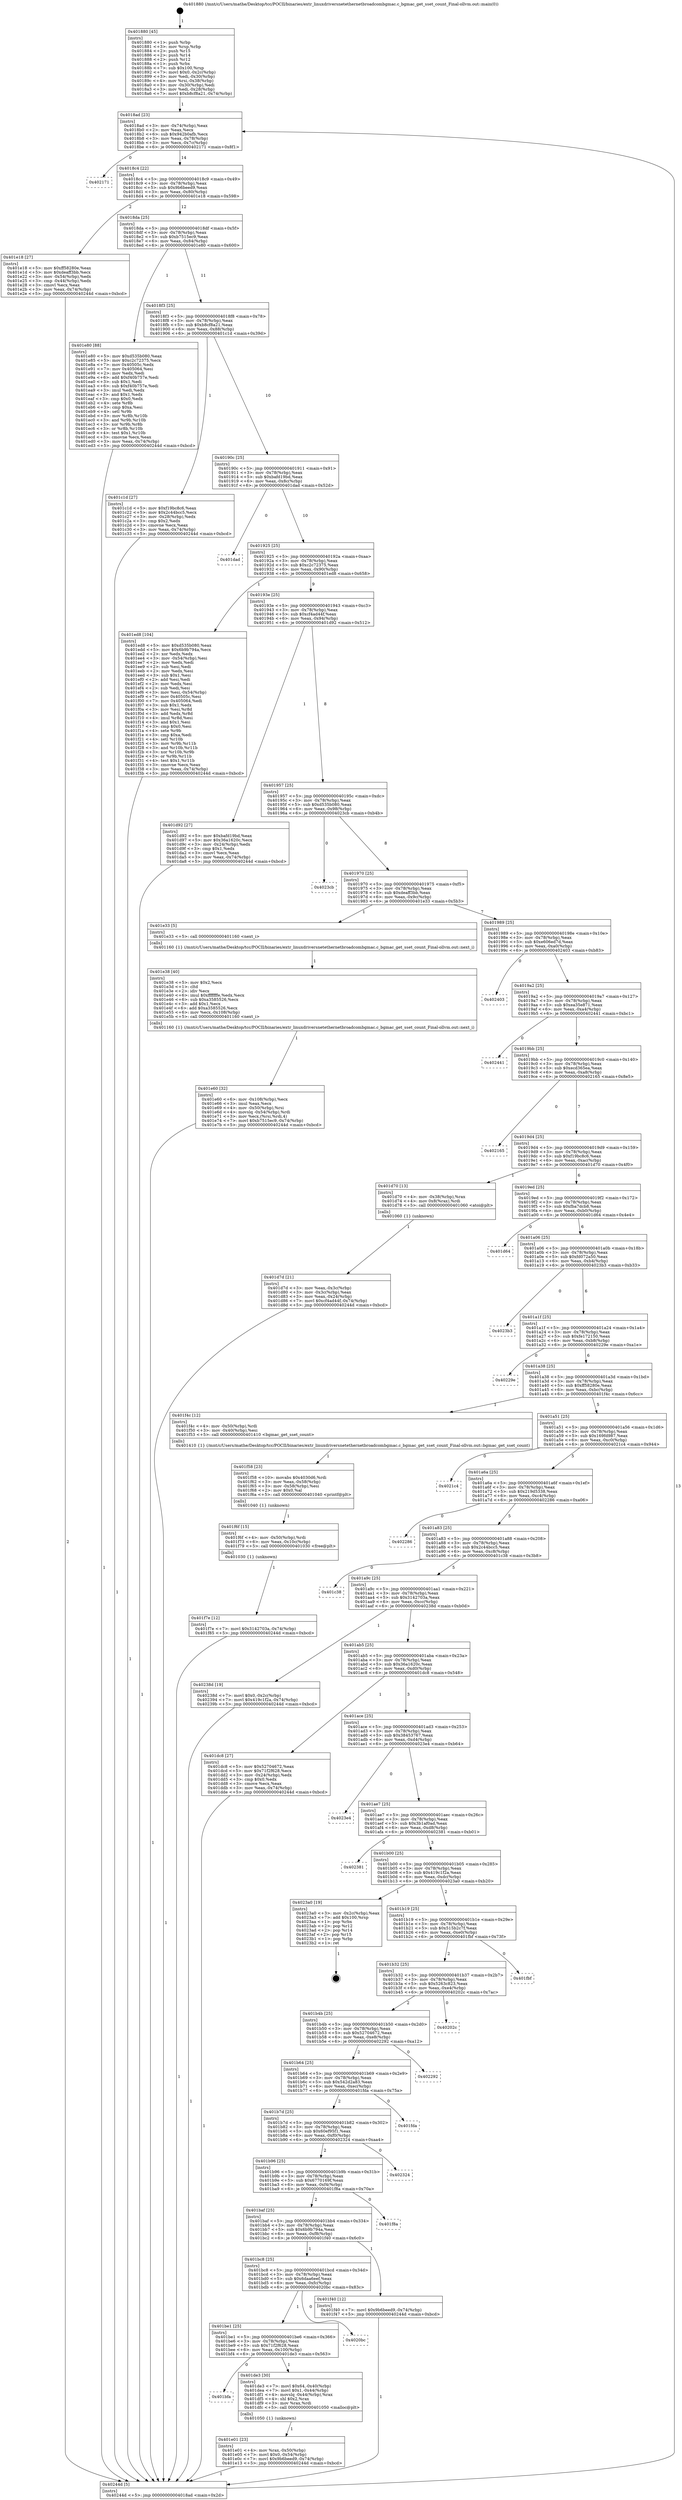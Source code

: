 digraph "0x401880" {
  label = "0x401880 (/mnt/c/Users/mathe/Desktop/tcc/POCII/binaries/extr_linuxdriversnetethernetbroadcombgmac.c_bgmac_get_sset_count_Final-ollvm.out::main(0))"
  labelloc = "t"
  node[shape=record]

  Entry [label="",width=0.3,height=0.3,shape=circle,fillcolor=black,style=filled]
  "0x4018ad" [label="{
     0x4018ad [23]\l
     | [instrs]\l
     &nbsp;&nbsp;0x4018ad \<+3\>: mov -0x74(%rbp),%eax\l
     &nbsp;&nbsp;0x4018b0 \<+2\>: mov %eax,%ecx\l
     &nbsp;&nbsp;0x4018b2 \<+6\>: sub $0x942b0afb,%ecx\l
     &nbsp;&nbsp;0x4018b8 \<+3\>: mov %eax,-0x78(%rbp)\l
     &nbsp;&nbsp;0x4018bb \<+3\>: mov %ecx,-0x7c(%rbp)\l
     &nbsp;&nbsp;0x4018be \<+6\>: je 0000000000402171 \<main+0x8f1\>\l
  }"]
  "0x402171" [label="{
     0x402171\l
  }", style=dashed]
  "0x4018c4" [label="{
     0x4018c4 [22]\l
     | [instrs]\l
     &nbsp;&nbsp;0x4018c4 \<+5\>: jmp 00000000004018c9 \<main+0x49\>\l
     &nbsp;&nbsp;0x4018c9 \<+3\>: mov -0x78(%rbp),%eax\l
     &nbsp;&nbsp;0x4018cc \<+5\>: sub $0x9b6beed9,%eax\l
     &nbsp;&nbsp;0x4018d1 \<+3\>: mov %eax,-0x80(%rbp)\l
     &nbsp;&nbsp;0x4018d4 \<+6\>: je 0000000000401e18 \<main+0x598\>\l
  }"]
  Exit [label="",width=0.3,height=0.3,shape=circle,fillcolor=black,style=filled,peripheries=2]
  "0x401e18" [label="{
     0x401e18 [27]\l
     | [instrs]\l
     &nbsp;&nbsp;0x401e18 \<+5\>: mov $0xff58280e,%eax\l
     &nbsp;&nbsp;0x401e1d \<+5\>: mov $0xdeaff3bb,%ecx\l
     &nbsp;&nbsp;0x401e22 \<+3\>: mov -0x54(%rbp),%edx\l
     &nbsp;&nbsp;0x401e25 \<+3\>: cmp -0x44(%rbp),%edx\l
     &nbsp;&nbsp;0x401e28 \<+3\>: cmovl %ecx,%eax\l
     &nbsp;&nbsp;0x401e2b \<+3\>: mov %eax,-0x74(%rbp)\l
     &nbsp;&nbsp;0x401e2e \<+5\>: jmp 000000000040244d \<main+0xbcd\>\l
  }"]
  "0x4018da" [label="{
     0x4018da [25]\l
     | [instrs]\l
     &nbsp;&nbsp;0x4018da \<+5\>: jmp 00000000004018df \<main+0x5f\>\l
     &nbsp;&nbsp;0x4018df \<+3\>: mov -0x78(%rbp),%eax\l
     &nbsp;&nbsp;0x4018e2 \<+5\>: sub $0xb7515ec9,%eax\l
     &nbsp;&nbsp;0x4018e7 \<+6\>: mov %eax,-0x84(%rbp)\l
     &nbsp;&nbsp;0x4018ed \<+6\>: je 0000000000401e80 \<main+0x600\>\l
  }"]
  "0x401f7e" [label="{
     0x401f7e [12]\l
     | [instrs]\l
     &nbsp;&nbsp;0x401f7e \<+7\>: movl $0x3142703a,-0x74(%rbp)\l
     &nbsp;&nbsp;0x401f85 \<+5\>: jmp 000000000040244d \<main+0xbcd\>\l
  }"]
  "0x401e80" [label="{
     0x401e80 [88]\l
     | [instrs]\l
     &nbsp;&nbsp;0x401e80 \<+5\>: mov $0xd535b080,%eax\l
     &nbsp;&nbsp;0x401e85 \<+5\>: mov $0xc2c72375,%ecx\l
     &nbsp;&nbsp;0x401e8a \<+7\>: mov 0x40505c,%edx\l
     &nbsp;&nbsp;0x401e91 \<+7\>: mov 0x405064,%esi\l
     &nbsp;&nbsp;0x401e98 \<+2\>: mov %edx,%edi\l
     &nbsp;&nbsp;0x401e9a \<+6\>: add $0xf40b757e,%edi\l
     &nbsp;&nbsp;0x401ea0 \<+3\>: sub $0x1,%edi\l
     &nbsp;&nbsp;0x401ea3 \<+6\>: sub $0xf40b757e,%edi\l
     &nbsp;&nbsp;0x401ea9 \<+3\>: imul %edi,%edx\l
     &nbsp;&nbsp;0x401eac \<+3\>: and $0x1,%edx\l
     &nbsp;&nbsp;0x401eaf \<+3\>: cmp $0x0,%edx\l
     &nbsp;&nbsp;0x401eb2 \<+4\>: sete %r8b\l
     &nbsp;&nbsp;0x401eb6 \<+3\>: cmp $0xa,%esi\l
     &nbsp;&nbsp;0x401eb9 \<+4\>: setl %r9b\l
     &nbsp;&nbsp;0x401ebd \<+3\>: mov %r8b,%r10b\l
     &nbsp;&nbsp;0x401ec0 \<+3\>: and %r9b,%r10b\l
     &nbsp;&nbsp;0x401ec3 \<+3\>: xor %r9b,%r8b\l
     &nbsp;&nbsp;0x401ec6 \<+3\>: or %r8b,%r10b\l
     &nbsp;&nbsp;0x401ec9 \<+4\>: test $0x1,%r10b\l
     &nbsp;&nbsp;0x401ecd \<+3\>: cmovne %ecx,%eax\l
     &nbsp;&nbsp;0x401ed0 \<+3\>: mov %eax,-0x74(%rbp)\l
     &nbsp;&nbsp;0x401ed3 \<+5\>: jmp 000000000040244d \<main+0xbcd\>\l
  }"]
  "0x4018f3" [label="{
     0x4018f3 [25]\l
     | [instrs]\l
     &nbsp;&nbsp;0x4018f3 \<+5\>: jmp 00000000004018f8 \<main+0x78\>\l
     &nbsp;&nbsp;0x4018f8 \<+3\>: mov -0x78(%rbp),%eax\l
     &nbsp;&nbsp;0x4018fb \<+5\>: sub $0xb8cf8a21,%eax\l
     &nbsp;&nbsp;0x401900 \<+6\>: mov %eax,-0x88(%rbp)\l
     &nbsp;&nbsp;0x401906 \<+6\>: je 0000000000401c1d \<main+0x39d\>\l
  }"]
  "0x401f6f" [label="{
     0x401f6f [15]\l
     | [instrs]\l
     &nbsp;&nbsp;0x401f6f \<+4\>: mov -0x50(%rbp),%rdi\l
     &nbsp;&nbsp;0x401f73 \<+6\>: mov %eax,-0x10c(%rbp)\l
     &nbsp;&nbsp;0x401f79 \<+5\>: call 0000000000401030 \<free@plt\>\l
     | [calls]\l
     &nbsp;&nbsp;0x401030 \{1\} (unknown)\l
  }"]
  "0x401c1d" [label="{
     0x401c1d [27]\l
     | [instrs]\l
     &nbsp;&nbsp;0x401c1d \<+5\>: mov $0xf19bc8c6,%eax\l
     &nbsp;&nbsp;0x401c22 \<+5\>: mov $0x2c44bcc5,%ecx\l
     &nbsp;&nbsp;0x401c27 \<+3\>: mov -0x28(%rbp),%edx\l
     &nbsp;&nbsp;0x401c2a \<+3\>: cmp $0x2,%edx\l
     &nbsp;&nbsp;0x401c2d \<+3\>: cmovne %ecx,%eax\l
     &nbsp;&nbsp;0x401c30 \<+3\>: mov %eax,-0x74(%rbp)\l
     &nbsp;&nbsp;0x401c33 \<+5\>: jmp 000000000040244d \<main+0xbcd\>\l
  }"]
  "0x40190c" [label="{
     0x40190c [25]\l
     | [instrs]\l
     &nbsp;&nbsp;0x40190c \<+5\>: jmp 0000000000401911 \<main+0x91\>\l
     &nbsp;&nbsp;0x401911 \<+3\>: mov -0x78(%rbp),%eax\l
     &nbsp;&nbsp;0x401914 \<+5\>: sub $0xbafd19bd,%eax\l
     &nbsp;&nbsp;0x401919 \<+6\>: mov %eax,-0x8c(%rbp)\l
     &nbsp;&nbsp;0x40191f \<+6\>: je 0000000000401dad \<main+0x52d\>\l
  }"]
  "0x40244d" [label="{
     0x40244d [5]\l
     | [instrs]\l
     &nbsp;&nbsp;0x40244d \<+5\>: jmp 00000000004018ad \<main+0x2d\>\l
  }"]
  "0x401880" [label="{
     0x401880 [45]\l
     | [instrs]\l
     &nbsp;&nbsp;0x401880 \<+1\>: push %rbp\l
     &nbsp;&nbsp;0x401881 \<+3\>: mov %rsp,%rbp\l
     &nbsp;&nbsp;0x401884 \<+2\>: push %r15\l
     &nbsp;&nbsp;0x401886 \<+2\>: push %r14\l
     &nbsp;&nbsp;0x401888 \<+2\>: push %r12\l
     &nbsp;&nbsp;0x40188a \<+1\>: push %rbx\l
     &nbsp;&nbsp;0x40188b \<+7\>: sub $0x100,%rsp\l
     &nbsp;&nbsp;0x401892 \<+7\>: movl $0x0,-0x2c(%rbp)\l
     &nbsp;&nbsp;0x401899 \<+3\>: mov %edi,-0x30(%rbp)\l
     &nbsp;&nbsp;0x40189c \<+4\>: mov %rsi,-0x38(%rbp)\l
     &nbsp;&nbsp;0x4018a0 \<+3\>: mov -0x30(%rbp),%edi\l
     &nbsp;&nbsp;0x4018a3 \<+3\>: mov %edi,-0x28(%rbp)\l
     &nbsp;&nbsp;0x4018a6 \<+7\>: movl $0xb8cf8a21,-0x74(%rbp)\l
  }"]
  "0x401f58" [label="{
     0x401f58 [23]\l
     | [instrs]\l
     &nbsp;&nbsp;0x401f58 \<+10\>: movabs $0x4030d6,%rdi\l
     &nbsp;&nbsp;0x401f62 \<+3\>: mov %eax,-0x58(%rbp)\l
     &nbsp;&nbsp;0x401f65 \<+3\>: mov -0x58(%rbp),%esi\l
     &nbsp;&nbsp;0x401f68 \<+2\>: mov $0x0,%al\l
     &nbsp;&nbsp;0x401f6a \<+5\>: call 0000000000401040 \<printf@plt\>\l
     | [calls]\l
     &nbsp;&nbsp;0x401040 \{1\} (unknown)\l
  }"]
  "0x401dad" [label="{
     0x401dad\l
  }", style=dashed]
  "0x401925" [label="{
     0x401925 [25]\l
     | [instrs]\l
     &nbsp;&nbsp;0x401925 \<+5\>: jmp 000000000040192a \<main+0xaa\>\l
     &nbsp;&nbsp;0x40192a \<+3\>: mov -0x78(%rbp),%eax\l
     &nbsp;&nbsp;0x40192d \<+5\>: sub $0xc2c72375,%eax\l
     &nbsp;&nbsp;0x401932 \<+6\>: mov %eax,-0x90(%rbp)\l
     &nbsp;&nbsp;0x401938 \<+6\>: je 0000000000401ed8 \<main+0x658\>\l
  }"]
  "0x401e60" [label="{
     0x401e60 [32]\l
     | [instrs]\l
     &nbsp;&nbsp;0x401e60 \<+6\>: mov -0x108(%rbp),%ecx\l
     &nbsp;&nbsp;0x401e66 \<+3\>: imul %eax,%ecx\l
     &nbsp;&nbsp;0x401e69 \<+4\>: mov -0x50(%rbp),%rsi\l
     &nbsp;&nbsp;0x401e6d \<+4\>: movslq -0x54(%rbp),%rdi\l
     &nbsp;&nbsp;0x401e71 \<+3\>: mov %ecx,(%rsi,%rdi,4)\l
     &nbsp;&nbsp;0x401e74 \<+7\>: movl $0xb7515ec9,-0x74(%rbp)\l
     &nbsp;&nbsp;0x401e7b \<+5\>: jmp 000000000040244d \<main+0xbcd\>\l
  }"]
  "0x401ed8" [label="{
     0x401ed8 [104]\l
     | [instrs]\l
     &nbsp;&nbsp;0x401ed8 \<+5\>: mov $0xd535b080,%eax\l
     &nbsp;&nbsp;0x401edd \<+5\>: mov $0x6b9b794a,%ecx\l
     &nbsp;&nbsp;0x401ee2 \<+2\>: xor %edx,%edx\l
     &nbsp;&nbsp;0x401ee4 \<+3\>: mov -0x54(%rbp),%esi\l
     &nbsp;&nbsp;0x401ee7 \<+2\>: mov %edx,%edi\l
     &nbsp;&nbsp;0x401ee9 \<+2\>: sub %esi,%edi\l
     &nbsp;&nbsp;0x401eeb \<+2\>: mov %edx,%esi\l
     &nbsp;&nbsp;0x401eed \<+3\>: sub $0x1,%esi\l
     &nbsp;&nbsp;0x401ef0 \<+2\>: add %esi,%edi\l
     &nbsp;&nbsp;0x401ef2 \<+2\>: mov %edx,%esi\l
     &nbsp;&nbsp;0x401ef4 \<+2\>: sub %edi,%esi\l
     &nbsp;&nbsp;0x401ef6 \<+3\>: mov %esi,-0x54(%rbp)\l
     &nbsp;&nbsp;0x401ef9 \<+7\>: mov 0x40505c,%esi\l
     &nbsp;&nbsp;0x401f00 \<+7\>: mov 0x405064,%edi\l
     &nbsp;&nbsp;0x401f07 \<+3\>: sub $0x1,%edx\l
     &nbsp;&nbsp;0x401f0a \<+3\>: mov %esi,%r8d\l
     &nbsp;&nbsp;0x401f0d \<+3\>: add %edx,%r8d\l
     &nbsp;&nbsp;0x401f10 \<+4\>: imul %r8d,%esi\l
     &nbsp;&nbsp;0x401f14 \<+3\>: and $0x1,%esi\l
     &nbsp;&nbsp;0x401f17 \<+3\>: cmp $0x0,%esi\l
     &nbsp;&nbsp;0x401f1a \<+4\>: sete %r9b\l
     &nbsp;&nbsp;0x401f1e \<+3\>: cmp $0xa,%edi\l
     &nbsp;&nbsp;0x401f21 \<+4\>: setl %r10b\l
     &nbsp;&nbsp;0x401f25 \<+3\>: mov %r9b,%r11b\l
     &nbsp;&nbsp;0x401f28 \<+3\>: and %r10b,%r11b\l
     &nbsp;&nbsp;0x401f2b \<+3\>: xor %r10b,%r9b\l
     &nbsp;&nbsp;0x401f2e \<+3\>: or %r9b,%r11b\l
     &nbsp;&nbsp;0x401f31 \<+4\>: test $0x1,%r11b\l
     &nbsp;&nbsp;0x401f35 \<+3\>: cmovne %ecx,%eax\l
     &nbsp;&nbsp;0x401f38 \<+3\>: mov %eax,-0x74(%rbp)\l
     &nbsp;&nbsp;0x401f3b \<+5\>: jmp 000000000040244d \<main+0xbcd\>\l
  }"]
  "0x40193e" [label="{
     0x40193e [25]\l
     | [instrs]\l
     &nbsp;&nbsp;0x40193e \<+5\>: jmp 0000000000401943 \<main+0xc3\>\l
     &nbsp;&nbsp;0x401943 \<+3\>: mov -0x78(%rbp),%eax\l
     &nbsp;&nbsp;0x401946 \<+5\>: sub $0xcf4ad44f,%eax\l
     &nbsp;&nbsp;0x40194b \<+6\>: mov %eax,-0x94(%rbp)\l
     &nbsp;&nbsp;0x401951 \<+6\>: je 0000000000401d92 \<main+0x512\>\l
  }"]
  "0x401e38" [label="{
     0x401e38 [40]\l
     | [instrs]\l
     &nbsp;&nbsp;0x401e38 \<+5\>: mov $0x2,%ecx\l
     &nbsp;&nbsp;0x401e3d \<+1\>: cltd\l
     &nbsp;&nbsp;0x401e3e \<+2\>: idiv %ecx\l
     &nbsp;&nbsp;0x401e40 \<+6\>: imul $0xfffffffe,%edx,%ecx\l
     &nbsp;&nbsp;0x401e46 \<+6\>: sub $0xa3585526,%ecx\l
     &nbsp;&nbsp;0x401e4c \<+3\>: add $0x1,%ecx\l
     &nbsp;&nbsp;0x401e4f \<+6\>: add $0xa3585526,%ecx\l
     &nbsp;&nbsp;0x401e55 \<+6\>: mov %ecx,-0x108(%rbp)\l
     &nbsp;&nbsp;0x401e5b \<+5\>: call 0000000000401160 \<next_i\>\l
     | [calls]\l
     &nbsp;&nbsp;0x401160 \{1\} (/mnt/c/Users/mathe/Desktop/tcc/POCII/binaries/extr_linuxdriversnetethernetbroadcombgmac.c_bgmac_get_sset_count_Final-ollvm.out::next_i)\l
  }"]
  "0x401d92" [label="{
     0x401d92 [27]\l
     | [instrs]\l
     &nbsp;&nbsp;0x401d92 \<+5\>: mov $0xbafd19bd,%eax\l
     &nbsp;&nbsp;0x401d97 \<+5\>: mov $0x36a1620c,%ecx\l
     &nbsp;&nbsp;0x401d9c \<+3\>: mov -0x24(%rbp),%edx\l
     &nbsp;&nbsp;0x401d9f \<+3\>: cmp $0x1,%edx\l
     &nbsp;&nbsp;0x401da2 \<+3\>: cmovl %ecx,%eax\l
     &nbsp;&nbsp;0x401da5 \<+3\>: mov %eax,-0x74(%rbp)\l
     &nbsp;&nbsp;0x401da8 \<+5\>: jmp 000000000040244d \<main+0xbcd\>\l
  }"]
  "0x401957" [label="{
     0x401957 [25]\l
     | [instrs]\l
     &nbsp;&nbsp;0x401957 \<+5\>: jmp 000000000040195c \<main+0xdc\>\l
     &nbsp;&nbsp;0x40195c \<+3\>: mov -0x78(%rbp),%eax\l
     &nbsp;&nbsp;0x40195f \<+5\>: sub $0xd535b080,%eax\l
     &nbsp;&nbsp;0x401964 \<+6\>: mov %eax,-0x98(%rbp)\l
     &nbsp;&nbsp;0x40196a \<+6\>: je 00000000004023cb \<main+0xb4b\>\l
  }"]
  "0x401e01" [label="{
     0x401e01 [23]\l
     | [instrs]\l
     &nbsp;&nbsp;0x401e01 \<+4\>: mov %rax,-0x50(%rbp)\l
     &nbsp;&nbsp;0x401e05 \<+7\>: movl $0x0,-0x54(%rbp)\l
     &nbsp;&nbsp;0x401e0c \<+7\>: movl $0x9b6beed9,-0x74(%rbp)\l
     &nbsp;&nbsp;0x401e13 \<+5\>: jmp 000000000040244d \<main+0xbcd\>\l
  }"]
  "0x4023cb" [label="{
     0x4023cb\l
  }", style=dashed]
  "0x401970" [label="{
     0x401970 [25]\l
     | [instrs]\l
     &nbsp;&nbsp;0x401970 \<+5\>: jmp 0000000000401975 \<main+0xf5\>\l
     &nbsp;&nbsp;0x401975 \<+3\>: mov -0x78(%rbp),%eax\l
     &nbsp;&nbsp;0x401978 \<+5\>: sub $0xdeaff3bb,%eax\l
     &nbsp;&nbsp;0x40197d \<+6\>: mov %eax,-0x9c(%rbp)\l
     &nbsp;&nbsp;0x401983 \<+6\>: je 0000000000401e33 \<main+0x5b3\>\l
  }"]
  "0x401bfa" [label="{
     0x401bfa\l
  }", style=dashed]
  "0x401e33" [label="{
     0x401e33 [5]\l
     | [instrs]\l
     &nbsp;&nbsp;0x401e33 \<+5\>: call 0000000000401160 \<next_i\>\l
     | [calls]\l
     &nbsp;&nbsp;0x401160 \{1\} (/mnt/c/Users/mathe/Desktop/tcc/POCII/binaries/extr_linuxdriversnetethernetbroadcombgmac.c_bgmac_get_sset_count_Final-ollvm.out::next_i)\l
  }"]
  "0x401989" [label="{
     0x401989 [25]\l
     | [instrs]\l
     &nbsp;&nbsp;0x401989 \<+5\>: jmp 000000000040198e \<main+0x10e\>\l
     &nbsp;&nbsp;0x40198e \<+3\>: mov -0x78(%rbp),%eax\l
     &nbsp;&nbsp;0x401991 \<+5\>: sub $0xe606ed7d,%eax\l
     &nbsp;&nbsp;0x401996 \<+6\>: mov %eax,-0xa0(%rbp)\l
     &nbsp;&nbsp;0x40199c \<+6\>: je 0000000000402403 \<main+0xb83\>\l
  }"]
  "0x401de3" [label="{
     0x401de3 [30]\l
     | [instrs]\l
     &nbsp;&nbsp;0x401de3 \<+7\>: movl $0x64,-0x40(%rbp)\l
     &nbsp;&nbsp;0x401dea \<+7\>: movl $0x1,-0x44(%rbp)\l
     &nbsp;&nbsp;0x401df1 \<+4\>: movslq -0x44(%rbp),%rax\l
     &nbsp;&nbsp;0x401df5 \<+4\>: shl $0x2,%rax\l
     &nbsp;&nbsp;0x401df9 \<+3\>: mov %rax,%rdi\l
     &nbsp;&nbsp;0x401dfc \<+5\>: call 0000000000401050 \<malloc@plt\>\l
     | [calls]\l
     &nbsp;&nbsp;0x401050 \{1\} (unknown)\l
  }"]
  "0x402403" [label="{
     0x402403\l
  }", style=dashed]
  "0x4019a2" [label="{
     0x4019a2 [25]\l
     | [instrs]\l
     &nbsp;&nbsp;0x4019a2 \<+5\>: jmp 00000000004019a7 \<main+0x127\>\l
     &nbsp;&nbsp;0x4019a7 \<+3\>: mov -0x78(%rbp),%eax\l
     &nbsp;&nbsp;0x4019aa \<+5\>: sub $0xea35e871,%eax\l
     &nbsp;&nbsp;0x4019af \<+6\>: mov %eax,-0xa4(%rbp)\l
     &nbsp;&nbsp;0x4019b5 \<+6\>: je 0000000000402441 \<main+0xbc1\>\l
  }"]
  "0x401be1" [label="{
     0x401be1 [25]\l
     | [instrs]\l
     &nbsp;&nbsp;0x401be1 \<+5\>: jmp 0000000000401be6 \<main+0x366\>\l
     &nbsp;&nbsp;0x401be6 \<+3\>: mov -0x78(%rbp),%eax\l
     &nbsp;&nbsp;0x401be9 \<+5\>: sub $0x71f2f628,%eax\l
     &nbsp;&nbsp;0x401bee \<+6\>: mov %eax,-0x100(%rbp)\l
     &nbsp;&nbsp;0x401bf4 \<+6\>: je 0000000000401de3 \<main+0x563\>\l
  }"]
  "0x402441" [label="{
     0x402441\l
  }", style=dashed]
  "0x4019bb" [label="{
     0x4019bb [25]\l
     | [instrs]\l
     &nbsp;&nbsp;0x4019bb \<+5\>: jmp 00000000004019c0 \<main+0x140\>\l
     &nbsp;&nbsp;0x4019c0 \<+3\>: mov -0x78(%rbp),%eax\l
     &nbsp;&nbsp;0x4019c3 \<+5\>: sub $0xecd365ea,%eax\l
     &nbsp;&nbsp;0x4019c8 \<+6\>: mov %eax,-0xa8(%rbp)\l
     &nbsp;&nbsp;0x4019ce \<+6\>: je 0000000000402165 \<main+0x8e5\>\l
  }"]
  "0x4020bc" [label="{
     0x4020bc\l
  }", style=dashed]
  "0x402165" [label="{
     0x402165\l
  }", style=dashed]
  "0x4019d4" [label="{
     0x4019d4 [25]\l
     | [instrs]\l
     &nbsp;&nbsp;0x4019d4 \<+5\>: jmp 00000000004019d9 \<main+0x159\>\l
     &nbsp;&nbsp;0x4019d9 \<+3\>: mov -0x78(%rbp),%eax\l
     &nbsp;&nbsp;0x4019dc \<+5\>: sub $0xf19bc8c6,%eax\l
     &nbsp;&nbsp;0x4019e1 \<+6\>: mov %eax,-0xac(%rbp)\l
     &nbsp;&nbsp;0x4019e7 \<+6\>: je 0000000000401d70 \<main+0x4f0\>\l
  }"]
  "0x401bc8" [label="{
     0x401bc8 [25]\l
     | [instrs]\l
     &nbsp;&nbsp;0x401bc8 \<+5\>: jmp 0000000000401bcd \<main+0x34d\>\l
     &nbsp;&nbsp;0x401bcd \<+3\>: mov -0x78(%rbp),%eax\l
     &nbsp;&nbsp;0x401bd0 \<+5\>: sub $0x6daa6eef,%eax\l
     &nbsp;&nbsp;0x401bd5 \<+6\>: mov %eax,-0xfc(%rbp)\l
     &nbsp;&nbsp;0x401bdb \<+6\>: je 00000000004020bc \<main+0x83c\>\l
  }"]
  "0x401d70" [label="{
     0x401d70 [13]\l
     | [instrs]\l
     &nbsp;&nbsp;0x401d70 \<+4\>: mov -0x38(%rbp),%rax\l
     &nbsp;&nbsp;0x401d74 \<+4\>: mov 0x8(%rax),%rdi\l
     &nbsp;&nbsp;0x401d78 \<+5\>: call 0000000000401060 \<atoi@plt\>\l
     | [calls]\l
     &nbsp;&nbsp;0x401060 \{1\} (unknown)\l
  }"]
  "0x4019ed" [label="{
     0x4019ed [25]\l
     | [instrs]\l
     &nbsp;&nbsp;0x4019ed \<+5\>: jmp 00000000004019f2 \<main+0x172\>\l
     &nbsp;&nbsp;0x4019f2 \<+3\>: mov -0x78(%rbp),%eax\l
     &nbsp;&nbsp;0x4019f5 \<+5\>: sub $0xfba7dcb8,%eax\l
     &nbsp;&nbsp;0x4019fa \<+6\>: mov %eax,-0xb0(%rbp)\l
     &nbsp;&nbsp;0x401a00 \<+6\>: je 0000000000401d64 \<main+0x4e4\>\l
  }"]
  "0x401d7d" [label="{
     0x401d7d [21]\l
     | [instrs]\l
     &nbsp;&nbsp;0x401d7d \<+3\>: mov %eax,-0x3c(%rbp)\l
     &nbsp;&nbsp;0x401d80 \<+3\>: mov -0x3c(%rbp),%eax\l
     &nbsp;&nbsp;0x401d83 \<+3\>: mov %eax,-0x24(%rbp)\l
     &nbsp;&nbsp;0x401d86 \<+7\>: movl $0xcf4ad44f,-0x74(%rbp)\l
     &nbsp;&nbsp;0x401d8d \<+5\>: jmp 000000000040244d \<main+0xbcd\>\l
  }"]
  "0x401f40" [label="{
     0x401f40 [12]\l
     | [instrs]\l
     &nbsp;&nbsp;0x401f40 \<+7\>: movl $0x9b6beed9,-0x74(%rbp)\l
     &nbsp;&nbsp;0x401f47 \<+5\>: jmp 000000000040244d \<main+0xbcd\>\l
  }"]
  "0x401d64" [label="{
     0x401d64\l
  }", style=dashed]
  "0x401a06" [label="{
     0x401a06 [25]\l
     | [instrs]\l
     &nbsp;&nbsp;0x401a06 \<+5\>: jmp 0000000000401a0b \<main+0x18b\>\l
     &nbsp;&nbsp;0x401a0b \<+3\>: mov -0x78(%rbp),%eax\l
     &nbsp;&nbsp;0x401a0e \<+5\>: sub $0xfd072a50,%eax\l
     &nbsp;&nbsp;0x401a13 \<+6\>: mov %eax,-0xb4(%rbp)\l
     &nbsp;&nbsp;0x401a19 \<+6\>: je 00000000004023b3 \<main+0xb33\>\l
  }"]
  "0x401baf" [label="{
     0x401baf [25]\l
     | [instrs]\l
     &nbsp;&nbsp;0x401baf \<+5\>: jmp 0000000000401bb4 \<main+0x334\>\l
     &nbsp;&nbsp;0x401bb4 \<+3\>: mov -0x78(%rbp),%eax\l
     &nbsp;&nbsp;0x401bb7 \<+5\>: sub $0x6b9b794a,%eax\l
     &nbsp;&nbsp;0x401bbc \<+6\>: mov %eax,-0xf8(%rbp)\l
     &nbsp;&nbsp;0x401bc2 \<+6\>: je 0000000000401f40 \<main+0x6c0\>\l
  }"]
  "0x4023b3" [label="{
     0x4023b3\l
  }", style=dashed]
  "0x401a1f" [label="{
     0x401a1f [25]\l
     | [instrs]\l
     &nbsp;&nbsp;0x401a1f \<+5\>: jmp 0000000000401a24 \<main+0x1a4\>\l
     &nbsp;&nbsp;0x401a24 \<+3\>: mov -0x78(%rbp),%eax\l
     &nbsp;&nbsp;0x401a27 \<+5\>: sub $0xfe172150,%eax\l
     &nbsp;&nbsp;0x401a2c \<+6\>: mov %eax,-0xb8(%rbp)\l
     &nbsp;&nbsp;0x401a32 \<+6\>: je 000000000040229e \<main+0xa1e\>\l
  }"]
  "0x401f8a" [label="{
     0x401f8a\l
  }", style=dashed]
  "0x40229e" [label="{
     0x40229e\l
  }", style=dashed]
  "0x401a38" [label="{
     0x401a38 [25]\l
     | [instrs]\l
     &nbsp;&nbsp;0x401a38 \<+5\>: jmp 0000000000401a3d \<main+0x1bd\>\l
     &nbsp;&nbsp;0x401a3d \<+3\>: mov -0x78(%rbp),%eax\l
     &nbsp;&nbsp;0x401a40 \<+5\>: sub $0xff58280e,%eax\l
     &nbsp;&nbsp;0x401a45 \<+6\>: mov %eax,-0xbc(%rbp)\l
     &nbsp;&nbsp;0x401a4b \<+6\>: je 0000000000401f4c \<main+0x6cc\>\l
  }"]
  "0x401b96" [label="{
     0x401b96 [25]\l
     | [instrs]\l
     &nbsp;&nbsp;0x401b96 \<+5\>: jmp 0000000000401b9b \<main+0x31b\>\l
     &nbsp;&nbsp;0x401b9b \<+3\>: mov -0x78(%rbp),%eax\l
     &nbsp;&nbsp;0x401b9e \<+5\>: sub $0x6770169f,%eax\l
     &nbsp;&nbsp;0x401ba3 \<+6\>: mov %eax,-0xf4(%rbp)\l
     &nbsp;&nbsp;0x401ba9 \<+6\>: je 0000000000401f8a \<main+0x70a\>\l
  }"]
  "0x401f4c" [label="{
     0x401f4c [12]\l
     | [instrs]\l
     &nbsp;&nbsp;0x401f4c \<+4\>: mov -0x50(%rbp),%rdi\l
     &nbsp;&nbsp;0x401f50 \<+3\>: mov -0x40(%rbp),%esi\l
     &nbsp;&nbsp;0x401f53 \<+5\>: call 0000000000401410 \<bgmac_get_sset_count\>\l
     | [calls]\l
     &nbsp;&nbsp;0x401410 \{1\} (/mnt/c/Users/mathe/Desktop/tcc/POCII/binaries/extr_linuxdriversnetethernetbroadcombgmac.c_bgmac_get_sset_count_Final-ollvm.out::bgmac_get_sset_count)\l
  }"]
  "0x401a51" [label="{
     0x401a51 [25]\l
     | [instrs]\l
     &nbsp;&nbsp;0x401a51 \<+5\>: jmp 0000000000401a56 \<main+0x1d6\>\l
     &nbsp;&nbsp;0x401a56 \<+3\>: mov -0x78(%rbp),%eax\l
     &nbsp;&nbsp;0x401a59 \<+5\>: sub $0x169fd987,%eax\l
     &nbsp;&nbsp;0x401a5e \<+6\>: mov %eax,-0xc0(%rbp)\l
     &nbsp;&nbsp;0x401a64 \<+6\>: je 00000000004021c4 \<main+0x944\>\l
  }"]
  "0x402324" [label="{
     0x402324\l
  }", style=dashed]
  "0x4021c4" [label="{
     0x4021c4\l
  }", style=dashed]
  "0x401a6a" [label="{
     0x401a6a [25]\l
     | [instrs]\l
     &nbsp;&nbsp;0x401a6a \<+5\>: jmp 0000000000401a6f \<main+0x1ef\>\l
     &nbsp;&nbsp;0x401a6f \<+3\>: mov -0x78(%rbp),%eax\l
     &nbsp;&nbsp;0x401a72 \<+5\>: sub $0x219d5338,%eax\l
     &nbsp;&nbsp;0x401a77 \<+6\>: mov %eax,-0xc4(%rbp)\l
     &nbsp;&nbsp;0x401a7d \<+6\>: je 0000000000402286 \<main+0xa06\>\l
  }"]
  "0x401b7d" [label="{
     0x401b7d [25]\l
     | [instrs]\l
     &nbsp;&nbsp;0x401b7d \<+5\>: jmp 0000000000401b82 \<main+0x302\>\l
     &nbsp;&nbsp;0x401b82 \<+3\>: mov -0x78(%rbp),%eax\l
     &nbsp;&nbsp;0x401b85 \<+5\>: sub $0x60ef95f1,%eax\l
     &nbsp;&nbsp;0x401b8a \<+6\>: mov %eax,-0xf0(%rbp)\l
     &nbsp;&nbsp;0x401b90 \<+6\>: je 0000000000402324 \<main+0xaa4\>\l
  }"]
  "0x402286" [label="{
     0x402286\l
  }", style=dashed]
  "0x401a83" [label="{
     0x401a83 [25]\l
     | [instrs]\l
     &nbsp;&nbsp;0x401a83 \<+5\>: jmp 0000000000401a88 \<main+0x208\>\l
     &nbsp;&nbsp;0x401a88 \<+3\>: mov -0x78(%rbp),%eax\l
     &nbsp;&nbsp;0x401a8b \<+5\>: sub $0x2c44bcc5,%eax\l
     &nbsp;&nbsp;0x401a90 \<+6\>: mov %eax,-0xc8(%rbp)\l
     &nbsp;&nbsp;0x401a96 \<+6\>: je 0000000000401c38 \<main+0x3b8\>\l
  }"]
  "0x401fda" [label="{
     0x401fda\l
  }", style=dashed]
  "0x401c38" [label="{
     0x401c38\l
  }", style=dashed]
  "0x401a9c" [label="{
     0x401a9c [25]\l
     | [instrs]\l
     &nbsp;&nbsp;0x401a9c \<+5\>: jmp 0000000000401aa1 \<main+0x221\>\l
     &nbsp;&nbsp;0x401aa1 \<+3\>: mov -0x78(%rbp),%eax\l
     &nbsp;&nbsp;0x401aa4 \<+5\>: sub $0x3142703a,%eax\l
     &nbsp;&nbsp;0x401aa9 \<+6\>: mov %eax,-0xcc(%rbp)\l
     &nbsp;&nbsp;0x401aaf \<+6\>: je 000000000040238d \<main+0xb0d\>\l
  }"]
  "0x401b64" [label="{
     0x401b64 [25]\l
     | [instrs]\l
     &nbsp;&nbsp;0x401b64 \<+5\>: jmp 0000000000401b69 \<main+0x2e9\>\l
     &nbsp;&nbsp;0x401b69 \<+3\>: mov -0x78(%rbp),%eax\l
     &nbsp;&nbsp;0x401b6c \<+5\>: sub $0x542d2a83,%eax\l
     &nbsp;&nbsp;0x401b71 \<+6\>: mov %eax,-0xec(%rbp)\l
     &nbsp;&nbsp;0x401b77 \<+6\>: je 0000000000401fda \<main+0x75a\>\l
  }"]
  "0x40238d" [label="{
     0x40238d [19]\l
     | [instrs]\l
     &nbsp;&nbsp;0x40238d \<+7\>: movl $0x0,-0x2c(%rbp)\l
     &nbsp;&nbsp;0x402394 \<+7\>: movl $0x419c1f2a,-0x74(%rbp)\l
     &nbsp;&nbsp;0x40239b \<+5\>: jmp 000000000040244d \<main+0xbcd\>\l
  }"]
  "0x401ab5" [label="{
     0x401ab5 [25]\l
     | [instrs]\l
     &nbsp;&nbsp;0x401ab5 \<+5\>: jmp 0000000000401aba \<main+0x23a\>\l
     &nbsp;&nbsp;0x401aba \<+3\>: mov -0x78(%rbp),%eax\l
     &nbsp;&nbsp;0x401abd \<+5\>: sub $0x36a1620c,%eax\l
     &nbsp;&nbsp;0x401ac2 \<+6\>: mov %eax,-0xd0(%rbp)\l
     &nbsp;&nbsp;0x401ac8 \<+6\>: je 0000000000401dc8 \<main+0x548\>\l
  }"]
  "0x402292" [label="{
     0x402292\l
  }", style=dashed]
  "0x401dc8" [label="{
     0x401dc8 [27]\l
     | [instrs]\l
     &nbsp;&nbsp;0x401dc8 \<+5\>: mov $0x52704672,%eax\l
     &nbsp;&nbsp;0x401dcd \<+5\>: mov $0x71f2f628,%ecx\l
     &nbsp;&nbsp;0x401dd2 \<+3\>: mov -0x24(%rbp),%edx\l
     &nbsp;&nbsp;0x401dd5 \<+3\>: cmp $0x0,%edx\l
     &nbsp;&nbsp;0x401dd8 \<+3\>: cmove %ecx,%eax\l
     &nbsp;&nbsp;0x401ddb \<+3\>: mov %eax,-0x74(%rbp)\l
     &nbsp;&nbsp;0x401dde \<+5\>: jmp 000000000040244d \<main+0xbcd\>\l
  }"]
  "0x401ace" [label="{
     0x401ace [25]\l
     | [instrs]\l
     &nbsp;&nbsp;0x401ace \<+5\>: jmp 0000000000401ad3 \<main+0x253\>\l
     &nbsp;&nbsp;0x401ad3 \<+3\>: mov -0x78(%rbp),%eax\l
     &nbsp;&nbsp;0x401ad6 \<+5\>: sub $0x38453767,%eax\l
     &nbsp;&nbsp;0x401adb \<+6\>: mov %eax,-0xd4(%rbp)\l
     &nbsp;&nbsp;0x401ae1 \<+6\>: je 00000000004023e4 \<main+0xb64\>\l
  }"]
  "0x401b4b" [label="{
     0x401b4b [25]\l
     | [instrs]\l
     &nbsp;&nbsp;0x401b4b \<+5\>: jmp 0000000000401b50 \<main+0x2d0\>\l
     &nbsp;&nbsp;0x401b50 \<+3\>: mov -0x78(%rbp),%eax\l
     &nbsp;&nbsp;0x401b53 \<+5\>: sub $0x52704672,%eax\l
     &nbsp;&nbsp;0x401b58 \<+6\>: mov %eax,-0xe8(%rbp)\l
     &nbsp;&nbsp;0x401b5e \<+6\>: je 0000000000402292 \<main+0xa12\>\l
  }"]
  "0x4023e4" [label="{
     0x4023e4\l
  }", style=dashed]
  "0x401ae7" [label="{
     0x401ae7 [25]\l
     | [instrs]\l
     &nbsp;&nbsp;0x401ae7 \<+5\>: jmp 0000000000401aec \<main+0x26c\>\l
     &nbsp;&nbsp;0x401aec \<+3\>: mov -0x78(%rbp),%eax\l
     &nbsp;&nbsp;0x401aef \<+5\>: sub $0x3b1af0ad,%eax\l
     &nbsp;&nbsp;0x401af4 \<+6\>: mov %eax,-0xd8(%rbp)\l
     &nbsp;&nbsp;0x401afa \<+6\>: je 0000000000402381 \<main+0xb01\>\l
  }"]
  "0x40202c" [label="{
     0x40202c\l
  }", style=dashed]
  "0x402381" [label="{
     0x402381\l
  }", style=dashed]
  "0x401b00" [label="{
     0x401b00 [25]\l
     | [instrs]\l
     &nbsp;&nbsp;0x401b00 \<+5\>: jmp 0000000000401b05 \<main+0x285\>\l
     &nbsp;&nbsp;0x401b05 \<+3\>: mov -0x78(%rbp),%eax\l
     &nbsp;&nbsp;0x401b08 \<+5\>: sub $0x419c1f2a,%eax\l
     &nbsp;&nbsp;0x401b0d \<+6\>: mov %eax,-0xdc(%rbp)\l
     &nbsp;&nbsp;0x401b13 \<+6\>: je 00000000004023a0 \<main+0xb20\>\l
  }"]
  "0x401b32" [label="{
     0x401b32 [25]\l
     | [instrs]\l
     &nbsp;&nbsp;0x401b32 \<+5\>: jmp 0000000000401b37 \<main+0x2b7\>\l
     &nbsp;&nbsp;0x401b37 \<+3\>: mov -0x78(%rbp),%eax\l
     &nbsp;&nbsp;0x401b3a \<+5\>: sub $0x5263c823,%eax\l
     &nbsp;&nbsp;0x401b3f \<+6\>: mov %eax,-0xe4(%rbp)\l
     &nbsp;&nbsp;0x401b45 \<+6\>: je 000000000040202c \<main+0x7ac\>\l
  }"]
  "0x4023a0" [label="{
     0x4023a0 [19]\l
     | [instrs]\l
     &nbsp;&nbsp;0x4023a0 \<+3\>: mov -0x2c(%rbp),%eax\l
     &nbsp;&nbsp;0x4023a3 \<+7\>: add $0x100,%rsp\l
     &nbsp;&nbsp;0x4023aa \<+1\>: pop %rbx\l
     &nbsp;&nbsp;0x4023ab \<+2\>: pop %r12\l
     &nbsp;&nbsp;0x4023ad \<+2\>: pop %r14\l
     &nbsp;&nbsp;0x4023af \<+2\>: pop %r15\l
     &nbsp;&nbsp;0x4023b1 \<+1\>: pop %rbp\l
     &nbsp;&nbsp;0x4023b2 \<+1\>: ret\l
  }"]
  "0x401b19" [label="{
     0x401b19 [25]\l
     | [instrs]\l
     &nbsp;&nbsp;0x401b19 \<+5\>: jmp 0000000000401b1e \<main+0x29e\>\l
     &nbsp;&nbsp;0x401b1e \<+3\>: mov -0x78(%rbp),%eax\l
     &nbsp;&nbsp;0x401b21 \<+5\>: sub $0x515b2c7f,%eax\l
     &nbsp;&nbsp;0x401b26 \<+6\>: mov %eax,-0xe0(%rbp)\l
     &nbsp;&nbsp;0x401b2c \<+6\>: je 0000000000401fbf \<main+0x73f\>\l
  }"]
  "0x401fbf" [label="{
     0x401fbf\l
  }", style=dashed]
  Entry -> "0x401880" [label=" 1"]
  "0x4018ad" -> "0x402171" [label=" 0"]
  "0x4018ad" -> "0x4018c4" [label=" 14"]
  "0x4023a0" -> Exit [label=" 1"]
  "0x4018c4" -> "0x401e18" [label=" 2"]
  "0x4018c4" -> "0x4018da" [label=" 12"]
  "0x40238d" -> "0x40244d" [label=" 1"]
  "0x4018da" -> "0x401e80" [label=" 1"]
  "0x4018da" -> "0x4018f3" [label=" 11"]
  "0x401f7e" -> "0x40244d" [label=" 1"]
  "0x4018f3" -> "0x401c1d" [label=" 1"]
  "0x4018f3" -> "0x40190c" [label=" 10"]
  "0x401c1d" -> "0x40244d" [label=" 1"]
  "0x401880" -> "0x4018ad" [label=" 1"]
  "0x40244d" -> "0x4018ad" [label=" 13"]
  "0x401f6f" -> "0x401f7e" [label=" 1"]
  "0x40190c" -> "0x401dad" [label=" 0"]
  "0x40190c" -> "0x401925" [label=" 10"]
  "0x401f58" -> "0x401f6f" [label=" 1"]
  "0x401925" -> "0x401ed8" [label=" 1"]
  "0x401925" -> "0x40193e" [label=" 9"]
  "0x401f4c" -> "0x401f58" [label=" 1"]
  "0x40193e" -> "0x401d92" [label=" 1"]
  "0x40193e" -> "0x401957" [label=" 8"]
  "0x401f40" -> "0x40244d" [label=" 1"]
  "0x401957" -> "0x4023cb" [label=" 0"]
  "0x401957" -> "0x401970" [label=" 8"]
  "0x401ed8" -> "0x40244d" [label=" 1"]
  "0x401970" -> "0x401e33" [label=" 1"]
  "0x401970" -> "0x401989" [label=" 7"]
  "0x401e80" -> "0x40244d" [label=" 1"]
  "0x401989" -> "0x402403" [label=" 0"]
  "0x401989" -> "0x4019a2" [label=" 7"]
  "0x401e60" -> "0x40244d" [label=" 1"]
  "0x4019a2" -> "0x402441" [label=" 0"]
  "0x4019a2" -> "0x4019bb" [label=" 7"]
  "0x401e33" -> "0x401e38" [label=" 1"]
  "0x4019bb" -> "0x402165" [label=" 0"]
  "0x4019bb" -> "0x4019d4" [label=" 7"]
  "0x401e18" -> "0x40244d" [label=" 2"]
  "0x4019d4" -> "0x401d70" [label=" 1"]
  "0x4019d4" -> "0x4019ed" [label=" 6"]
  "0x401d70" -> "0x401d7d" [label=" 1"]
  "0x401d7d" -> "0x40244d" [label=" 1"]
  "0x401d92" -> "0x40244d" [label=" 1"]
  "0x401de3" -> "0x401e01" [label=" 1"]
  "0x4019ed" -> "0x401d64" [label=" 0"]
  "0x4019ed" -> "0x401a06" [label=" 6"]
  "0x401be1" -> "0x401bfa" [label=" 0"]
  "0x401a06" -> "0x4023b3" [label=" 0"]
  "0x401a06" -> "0x401a1f" [label=" 6"]
  "0x401e38" -> "0x401e60" [label=" 1"]
  "0x401a1f" -> "0x40229e" [label=" 0"]
  "0x401a1f" -> "0x401a38" [label=" 6"]
  "0x401bc8" -> "0x401be1" [label=" 1"]
  "0x401a38" -> "0x401f4c" [label=" 1"]
  "0x401a38" -> "0x401a51" [label=" 5"]
  "0x401e01" -> "0x40244d" [label=" 1"]
  "0x401a51" -> "0x4021c4" [label=" 0"]
  "0x401a51" -> "0x401a6a" [label=" 5"]
  "0x401baf" -> "0x401bc8" [label=" 1"]
  "0x401a6a" -> "0x402286" [label=" 0"]
  "0x401a6a" -> "0x401a83" [label=" 5"]
  "0x401be1" -> "0x401de3" [label=" 1"]
  "0x401a83" -> "0x401c38" [label=" 0"]
  "0x401a83" -> "0x401a9c" [label=" 5"]
  "0x401b96" -> "0x401baf" [label=" 2"]
  "0x401a9c" -> "0x40238d" [label=" 1"]
  "0x401a9c" -> "0x401ab5" [label=" 4"]
  "0x401bc8" -> "0x4020bc" [label=" 0"]
  "0x401ab5" -> "0x401dc8" [label=" 1"]
  "0x401ab5" -> "0x401ace" [label=" 3"]
  "0x401dc8" -> "0x40244d" [label=" 1"]
  "0x401b7d" -> "0x401b96" [label=" 2"]
  "0x401ace" -> "0x4023e4" [label=" 0"]
  "0x401ace" -> "0x401ae7" [label=" 3"]
  "0x401baf" -> "0x401f40" [label=" 1"]
  "0x401ae7" -> "0x402381" [label=" 0"]
  "0x401ae7" -> "0x401b00" [label=" 3"]
  "0x401b64" -> "0x401b7d" [label=" 2"]
  "0x401b00" -> "0x4023a0" [label=" 1"]
  "0x401b00" -> "0x401b19" [label=" 2"]
  "0x401b96" -> "0x401f8a" [label=" 0"]
  "0x401b19" -> "0x401fbf" [label=" 0"]
  "0x401b19" -> "0x401b32" [label=" 2"]
  "0x401b64" -> "0x401fda" [label=" 0"]
  "0x401b32" -> "0x40202c" [label=" 0"]
  "0x401b32" -> "0x401b4b" [label=" 2"]
  "0x401b7d" -> "0x402324" [label=" 0"]
  "0x401b4b" -> "0x402292" [label=" 0"]
  "0x401b4b" -> "0x401b64" [label=" 2"]
}
